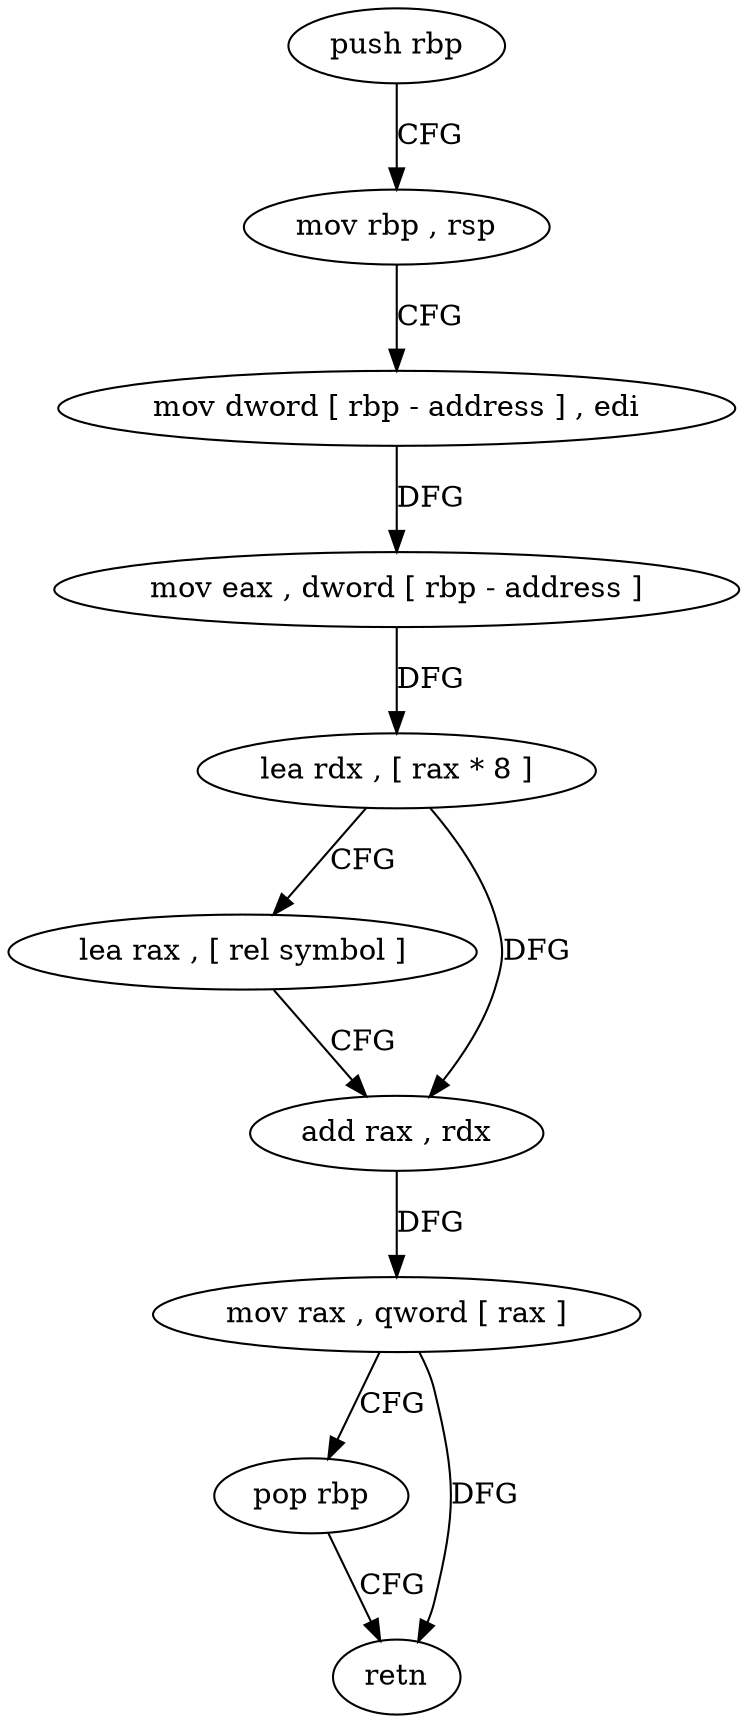 digraph "func" {
"87577" [label = "push rbp" ]
"87578" [label = "mov rbp , rsp" ]
"87581" [label = "mov dword [ rbp - address ] , edi" ]
"87584" [label = "mov eax , dword [ rbp - address ]" ]
"87587" [label = "lea rdx , [ rax * 8 ]" ]
"87595" [label = "lea rax , [ rel symbol ]" ]
"87602" [label = "add rax , rdx" ]
"87605" [label = "mov rax , qword [ rax ]" ]
"87608" [label = "pop rbp" ]
"87609" [label = "retn" ]
"87577" -> "87578" [ label = "CFG" ]
"87578" -> "87581" [ label = "CFG" ]
"87581" -> "87584" [ label = "DFG" ]
"87584" -> "87587" [ label = "DFG" ]
"87587" -> "87595" [ label = "CFG" ]
"87587" -> "87602" [ label = "DFG" ]
"87595" -> "87602" [ label = "CFG" ]
"87602" -> "87605" [ label = "DFG" ]
"87605" -> "87608" [ label = "CFG" ]
"87605" -> "87609" [ label = "DFG" ]
"87608" -> "87609" [ label = "CFG" ]
}
